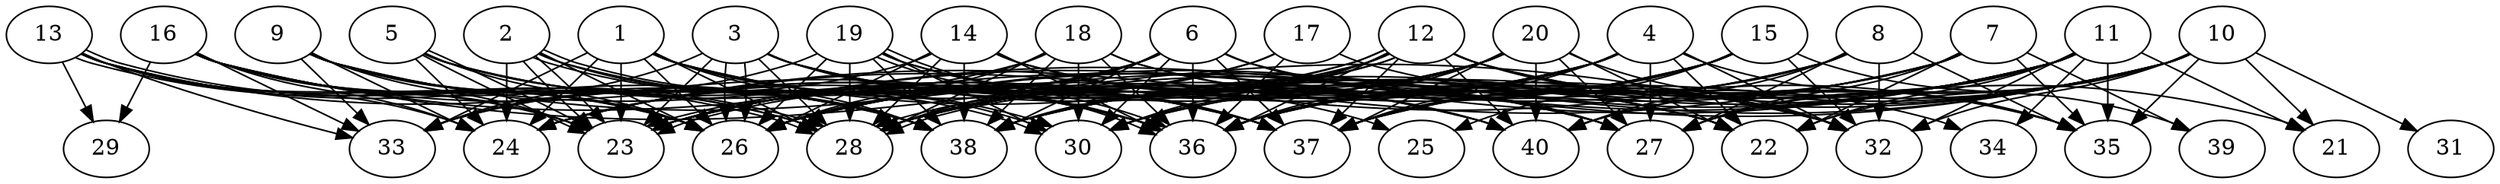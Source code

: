 // DAG automatically generated by daggen at Thu Oct  3 14:06:49 2019
// ./daggen --dot -n 40 --ccr 0.4 --fat 0.9 --regular 0.7 --density 0.9 --mindata 5242880 --maxdata 52428800 
digraph G {
  1 [size="53511680", alpha="0.00", expect_size="21404672"] 
  1 -> 22 [size ="21404672"]
  1 -> 23 [size ="21404672"]
  1 -> 24 [size ="21404672"]
  1 -> 26 [size ="21404672"]
  1 -> 28 [size ="21404672"]
  1 -> 30 [size ="21404672"]
  1 -> 33 [size ="21404672"]
  1 -> 37 [size ="21404672"]
  1 -> 38 [size ="21404672"]
  1 -> 40 [size ="21404672"]
  2 [size="34662400", alpha="0.14", expect_size="13864960"] 
  2 -> 23 [size ="13864960"]
  2 -> 23 [size ="13864960"]
  2 -> 24 [size ="13864960"]
  2 -> 26 [size ="13864960"]
  2 -> 30 [size ="13864960"]
  2 -> 30 [size ="13864960"]
  2 -> 37 [size ="13864960"]
  2 -> 38 [size ="13864960"]
  3 [size="63769600", alpha="0.10", expect_size="25507840"] 
  3 -> 22 [size ="25507840"]
  3 -> 23 [size ="25507840"]
  3 -> 26 [size ="25507840"]
  3 -> 26 [size ="25507840"]
  3 -> 27 [size ="25507840"]
  3 -> 28 [size ="25507840"]
  3 -> 33 [size ="25507840"]
  3 -> 36 [size ="25507840"]
  3 -> 37 [size ="25507840"]
  4 [size="30266880", alpha="0.17", expect_size="12106752"] 
  4 -> 22 [size ="12106752"]
  4 -> 23 [size ="12106752"]
  4 -> 26 [size ="12106752"]
  4 -> 27 [size ="12106752"]
  4 -> 28 [size ="12106752"]
  4 -> 32 [size ="12106752"]
  4 -> 35 [size ="12106752"]
  4 -> 36 [size ="12106752"]
  4 -> 37 [size ="12106752"]
  4 -> 38 [size ="12106752"]
  5 [size="114214400", alpha="0.07", expect_size="45685760"] 
  5 -> 23 [size ="45685760"]
  5 -> 23 [size ="45685760"]
  5 -> 24 [size ="45685760"]
  5 -> 26 [size ="45685760"]
  5 -> 36 [size ="45685760"]
  5 -> 37 [size ="45685760"]
  5 -> 38 [size ="45685760"]
  6 [size="24737280", alpha="0.13", expect_size="9894912"] 
  6 -> 23 [size ="9894912"]
  6 -> 24 [size ="9894912"]
  6 -> 26 [size ="9894912"]
  6 -> 27 [size ="9894912"]
  6 -> 28 [size ="9894912"]
  6 -> 30 [size ="9894912"]
  6 -> 35 [size ="9894912"]
  6 -> 36 [size ="9894912"]
  6 -> 37 [size ="9894912"]
  6 -> 38 [size ="9894912"]
  7 [size="128885760", alpha="0.16", expect_size="51554304"] 
  7 -> 22 [size ="51554304"]
  7 -> 24 [size ="51554304"]
  7 -> 27 [size ="51554304"]
  7 -> 30 [size ="51554304"]
  7 -> 35 [size ="51554304"]
  7 -> 36 [size ="51554304"]
  7 -> 37 [size ="51554304"]
  7 -> 38 [size ="51554304"]
  7 -> 39 [size ="51554304"]
  8 [size="47946240", alpha="0.17", expect_size="19178496"] 
  8 -> 24 [size ="19178496"]
  8 -> 27 [size ="19178496"]
  8 -> 28 [size ="19178496"]
  8 -> 32 [size ="19178496"]
  8 -> 35 [size ="19178496"]
  8 -> 36 [size ="19178496"]
  8 -> 37 [size ="19178496"]
  8 -> 40 [size ="19178496"]
  9 [size="109583360", alpha="0.07", expect_size="43833344"] 
  9 -> 23 [size ="43833344"]
  9 -> 24 [size ="43833344"]
  9 -> 26 [size ="43833344"]
  9 -> 27 [size ="43833344"]
  9 -> 28 [size ="43833344"]
  9 -> 33 [size ="43833344"]
  9 -> 37 [size ="43833344"]
  9 -> 38 [size ="43833344"]
  10 [size="25817600", alpha="0.09", expect_size="10327040"] 
  10 -> 21 [size ="10327040"]
  10 -> 22 [size ="10327040"]
  10 -> 23 [size ="10327040"]
  10 -> 26 [size ="10327040"]
  10 -> 27 [size ="10327040"]
  10 -> 30 [size ="10327040"]
  10 -> 31 [size ="10327040"]
  10 -> 32 [size ="10327040"]
  10 -> 35 [size ="10327040"]
  10 -> 36 [size ="10327040"]
  10 -> 37 [size ="10327040"]
  10 -> 38 [size ="10327040"]
  10 -> 40 [size ="10327040"]
  11 [size="120273920", alpha="0.01", expect_size="48109568"] 
  11 -> 21 [size ="48109568"]
  11 -> 22 [size ="48109568"]
  11 -> 23 [size ="48109568"]
  11 -> 26 [size ="48109568"]
  11 -> 27 [size ="48109568"]
  11 -> 28 [size ="48109568"]
  11 -> 32 [size ="48109568"]
  11 -> 34 [size ="48109568"]
  11 -> 35 [size ="48109568"]
  11 -> 36 [size ="48109568"]
  11 -> 37 [size ="48109568"]
  11 -> 38 [size ="48109568"]
  11 -> 40 [size ="48109568"]
  12 [size="122723840", alpha="0.14", expect_size="49089536"] 
  12 -> 21 [size ="49089536"]
  12 -> 23 [size ="49089536"]
  12 -> 23 [size ="49089536"]
  12 -> 24 [size ="49089536"]
  12 -> 28 [size ="49089536"]
  12 -> 28 [size ="49089536"]
  12 -> 30 [size ="49089536"]
  12 -> 32 [size ="49089536"]
  12 -> 35 [size ="49089536"]
  12 -> 36 [size ="49089536"]
  12 -> 37 [size ="49089536"]
  12 -> 38 [size ="49089536"]
  12 -> 40 [size ="49089536"]
  13 [size="85309440", alpha="0.00", expect_size="34123776"] 
  13 -> 23 [size ="34123776"]
  13 -> 24 [size ="34123776"]
  13 -> 26 [size ="34123776"]
  13 -> 28 [size ="34123776"]
  13 -> 28 [size ="34123776"]
  13 -> 29 [size ="34123776"]
  13 -> 33 [size ="34123776"]
  13 -> 36 [size ="34123776"]
  13 -> 38 [size ="34123776"]
  14 [size="23669760", alpha="0.20", expect_size="9467904"] 
  14 -> 26 [size ="9467904"]
  14 -> 28 [size ="9467904"]
  14 -> 32 [size ="9467904"]
  14 -> 33 [size ="9467904"]
  14 -> 36 [size ="9467904"]
  14 -> 38 [size ="9467904"]
  14 -> 40 [size ="9467904"]
  15 [size="124710400", alpha="0.20", expect_size="49884160"] 
  15 -> 25 [size ="49884160"]
  15 -> 26 [size ="49884160"]
  15 -> 28 [size ="49884160"]
  15 -> 32 [size ="49884160"]
  15 -> 36 [size ="49884160"]
  15 -> 37 [size ="49884160"]
  15 -> 38 [size ="49884160"]
  15 -> 39 [size ="49884160"]
  16 [size="50800640", alpha="0.11", expect_size="20320256"] 
  16 -> 23 [size ="20320256"]
  16 -> 24 [size ="20320256"]
  16 -> 26 [size ="20320256"]
  16 -> 28 [size ="20320256"]
  16 -> 29 [size ="20320256"]
  16 -> 32 [size ="20320256"]
  16 -> 33 [size ="20320256"]
  16 -> 36 [size ="20320256"]
  16 -> 38 [size ="20320256"]
  16 -> 40 [size ="20320256"]
  17 [size="127083520", alpha="0.03", expect_size="50833408"] 
  17 -> 23 [size ="50833408"]
  17 -> 28 [size ="50833408"]
  17 -> 34 [size ="50833408"]
  17 -> 36 [size ="50833408"]
  18 [size="101685760", alpha="0.07", expect_size="40674304"] 
  18 -> 22 [size ="40674304"]
  18 -> 26 [size ="40674304"]
  18 -> 27 [size ="40674304"]
  18 -> 28 [size ="40674304"]
  18 -> 30 [size ="40674304"]
  18 -> 33 [size ="40674304"]
  18 -> 36 [size ="40674304"]
  18 -> 38 [size ="40674304"]
  19 [size="83417600", alpha="0.11", expect_size="33367040"] 
  19 -> 25 [size ="33367040"]
  19 -> 26 [size ="33367040"]
  19 -> 28 [size ="33367040"]
  19 -> 30 [size ="33367040"]
  19 -> 33 [size ="33367040"]
  19 -> 36 [size ="33367040"]
  19 -> 36 [size ="33367040"]
  19 -> 37 [size ="33367040"]
  19 -> 38 [size ="33367040"]
  20 [size="127144960", alpha="0.06", expect_size="50857984"] 
  20 -> 22 [size ="50857984"]
  20 -> 23 [size ="50857984"]
  20 -> 24 [size ="50857984"]
  20 -> 26 [size ="50857984"]
  20 -> 27 [size ="50857984"]
  20 -> 30 [size ="50857984"]
  20 -> 32 [size ="50857984"]
  20 -> 36 [size ="50857984"]
  20 -> 37 [size ="50857984"]
  20 -> 40 [size ="50857984"]
  21 [size="61696000", alpha="0.07", expect_size="24678400"] 
  22 [size="65400320", alpha="0.13", expect_size="26160128"] 
  23 [size="32903680", alpha="0.07", expect_size="13161472"] 
  24 [size="35043840", alpha="0.04", expect_size="14017536"] 
  25 [size="33464320", alpha="0.18", expect_size="13385728"] 
  26 [size="31726080", alpha="0.14", expect_size="12690432"] 
  27 [size="95943680", alpha="0.10", expect_size="38377472"] 
  28 [size="111749120", alpha="0.11", expect_size="44699648"] 
  29 [size="36922880", alpha="0.09", expect_size="14769152"] 
  30 [size="100067840", alpha="0.09", expect_size="40027136"] 
  31 [size="15362560", alpha="0.08", expect_size="6145024"] 
  32 [size="59141120", alpha="0.04", expect_size="23656448"] 
  33 [size="17031680", alpha="0.13", expect_size="6812672"] 
  34 [size="57656320", alpha="0.04", expect_size="23062528"] 
  35 [size="80217600", alpha="0.14", expect_size="32087040"] 
  36 [size="67857920", alpha="0.10", expect_size="27143168"] 
  37 [size="32207360", alpha="0.06", expect_size="12882944"] 
  38 [size="89047040", alpha="0.16", expect_size="35618816"] 
  39 [size="37288960", alpha="0.19", expect_size="14915584"] 
  40 [size="91371520", alpha="0.01", expect_size="36548608"] 
}
